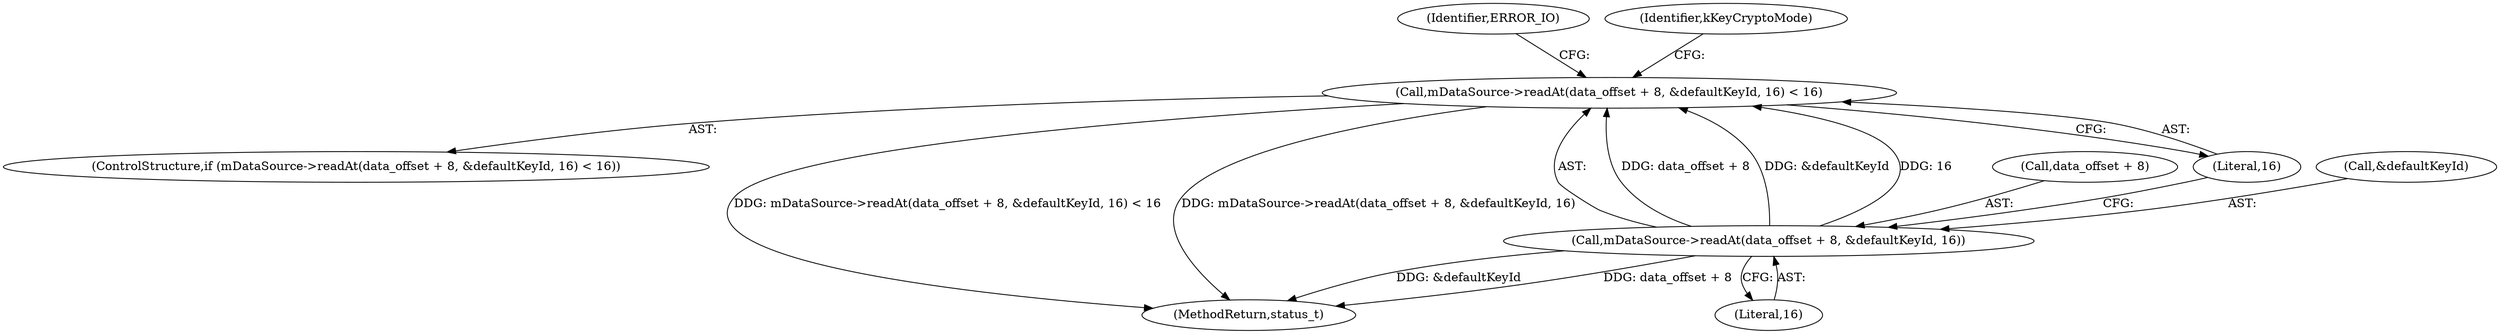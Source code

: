 digraph "0_Android_2674a7218eaa3c87f2ee26d26da5b9170e10f859@API" {
"1000957" [label="(Call,mDataSource->readAt(data_offset + 8, &defaultKeyId, 16) < 16)"];
"1000958" [label="(Call,mDataSource->readAt(data_offset + 8, &defaultKeyId, 16))"];
"1000957" [label="(Call,mDataSource->readAt(data_offset + 8, &defaultKeyId, 16) < 16)"];
"1000956" [label="(ControlStructure,if (mDataSource->readAt(data_offset + 8, &defaultKeyId, 16) < 16))"];
"1000968" [label="(Identifier,ERROR_IO)"];
"1000958" [label="(Call,mDataSource->readAt(data_offset + 8, &defaultKeyId, 16))"];
"1000964" [label="(Literal,16)"];
"1000970" [label="(Identifier,kKeyCryptoMode)"];
"1002927" [label="(MethodReturn,status_t)"];
"1000959" [label="(Call,data_offset + 8)"];
"1000965" [label="(Literal,16)"];
"1000962" [label="(Call,&defaultKeyId)"];
"1000957" -> "1000956"  [label="AST: "];
"1000957" -> "1000965"  [label="CFG: "];
"1000958" -> "1000957"  [label="AST: "];
"1000965" -> "1000957"  [label="AST: "];
"1000968" -> "1000957"  [label="CFG: "];
"1000970" -> "1000957"  [label="CFG: "];
"1000957" -> "1002927"  [label="DDG: mDataSource->readAt(data_offset + 8, &defaultKeyId, 16) < 16"];
"1000957" -> "1002927"  [label="DDG: mDataSource->readAt(data_offset + 8, &defaultKeyId, 16)"];
"1000958" -> "1000957"  [label="DDG: data_offset + 8"];
"1000958" -> "1000957"  [label="DDG: &defaultKeyId"];
"1000958" -> "1000957"  [label="DDG: 16"];
"1000958" -> "1000964"  [label="CFG: "];
"1000959" -> "1000958"  [label="AST: "];
"1000962" -> "1000958"  [label="AST: "];
"1000964" -> "1000958"  [label="AST: "];
"1000965" -> "1000958"  [label="CFG: "];
"1000958" -> "1002927"  [label="DDG: &defaultKeyId"];
"1000958" -> "1002927"  [label="DDG: data_offset + 8"];
}
